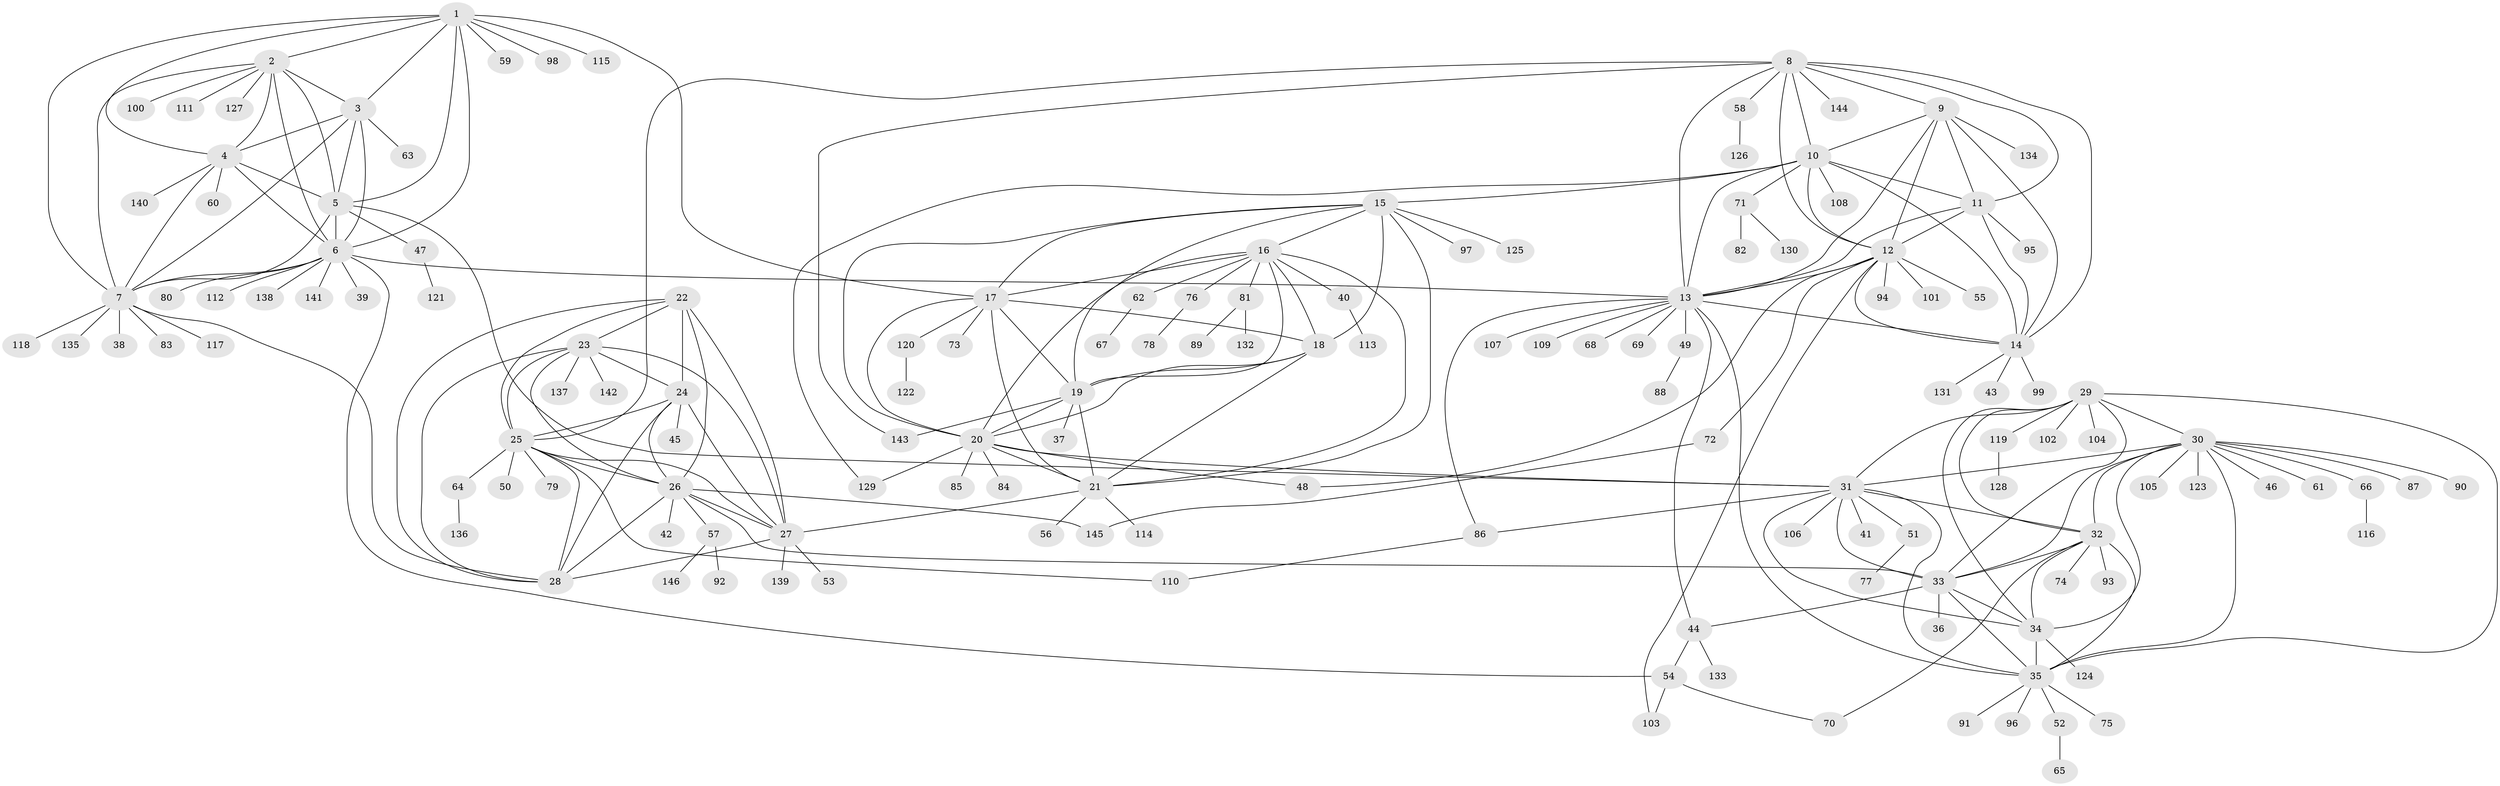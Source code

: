 // Generated by graph-tools (version 1.1) at 2025/26/03/09/25 03:26:42]
// undirected, 146 vertices, 236 edges
graph export_dot {
graph [start="1"]
  node [color=gray90,style=filled];
  1;
  2;
  3;
  4;
  5;
  6;
  7;
  8;
  9;
  10;
  11;
  12;
  13;
  14;
  15;
  16;
  17;
  18;
  19;
  20;
  21;
  22;
  23;
  24;
  25;
  26;
  27;
  28;
  29;
  30;
  31;
  32;
  33;
  34;
  35;
  36;
  37;
  38;
  39;
  40;
  41;
  42;
  43;
  44;
  45;
  46;
  47;
  48;
  49;
  50;
  51;
  52;
  53;
  54;
  55;
  56;
  57;
  58;
  59;
  60;
  61;
  62;
  63;
  64;
  65;
  66;
  67;
  68;
  69;
  70;
  71;
  72;
  73;
  74;
  75;
  76;
  77;
  78;
  79;
  80;
  81;
  82;
  83;
  84;
  85;
  86;
  87;
  88;
  89;
  90;
  91;
  92;
  93;
  94;
  95;
  96;
  97;
  98;
  99;
  100;
  101;
  102;
  103;
  104;
  105;
  106;
  107;
  108;
  109;
  110;
  111;
  112;
  113;
  114;
  115;
  116;
  117;
  118;
  119;
  120;
  121;
  122;
  123;
  124;
  125;
  126;
  127;
  128;
  129;
  130;
  131;
  132;
  133;
  134;
  135;
  136;
  137;
  138;
  139;
  140;
  141;
  142;
  143;
  144;
  145;
  146;
  1 -- 2;
  1 -- 3;
  1 -- 4;
  1 -- 5;
  1 -- 6;
  1 -- 7;
  1 -- 17;
  1 -- 59;
  1 -- 98;
  1 -- 115;
  2 -- 3;
  2 -- 4;
  2 -- 5;
  2 -- 6;
  2 -- 7;
  2 -- 100;
  2 -- 111;
  2 -- 127;
  3 -- 4;
  3 -- 5;
  3 -- 6;
  3 -- 7;
  3 -- 63;
  4 -- 5;
  4 -- 6;
  4 -- 7;
  4 -- 60;
  4 -- 140;
  5 -- 6;
  5 -- 7;
  5 -- 31;
  5 -- 47;
  6 -- 7;
  6 -- 13;
  6 -- 39;
  6 -- 54;
  6 -- 80;
  6 -- 112;
  6 -- 138;
  6 -- 141;
  7 -- 28;
  7 -- 38;
  7 -- 83;
  7 -- 117;
  7 -- 118;
  7 -- 135;
  8 -- 9;
  8 -- 10;
  8 -- 11;
  8 -- 12;
  8 -- 13;
  8 -- 14;
  8 -- 25;
  8 -- 58;
  8 -- 143;
  8 -- 144;
  9 -- 10;
  9 -- 11;
  9 -- 12;
  9 -- 13;
  9 -- 14;
  9 -- 134;
  10 -- 11;
  10 -- 12;
  10 -- 13;
  10 -- 14;
  10 -- 15;
  10 -- 71;
  10 -- 108;
  10 -- 129;
  11 -- 12;
  11 -- 13;
  11 -- 14;
  11 -- 95;
  12 -- 13;
  12 -- 14;
  12 -- 48;
  12 -- 55;
  12 -- 72;
  12 -- 94;
  12 -- 101;
  12 -- 103;
  13 -- 14;
  13 -- 35;
  13 -- 44;
  13 -- 49;
  13 -- 68;
  13 -- 69;
  13 -- 86;
  13 -- 107;
  13 -- 109;
  14 -- 43;
  14 -- 99;
  14 -- 131;
  15 -- 16;
  15 -- 17;
  15 -- 18;
  15 -- 19;
  15 -- 20;
  15 -- 21;
  15 -- 97;
  15 -- 125;
  16 -- 17;
  16 -- 18;
  16 -- 19;
  16 -- 20;
  16 -- 21;
  16 -- 40;
  16 -- 62;
  16 -- 76;
  16 -- 81;
  17 -- 18;
  17 -- 19;
  17 -- 20;
  17 -- 21;
  17 -- 73;
  17 -- 120;
  18 -- 19;
  18 -- 20;
  18 -- 21;
  19 -- 20;
  19 -- 21;
  19 -- 37;
  19 -- 143;
  20 -- 21;
  20 -- 31;
  20 -- 48;
  20 -- 84;
  20 -- 85;
  20 -- 129;
  21 -- 27;
  21 -- 56;
  21 -- 114;
  22 -- 23;
  22 -- 24;
  22 -- 25;
  22 -- 26;
  22 -- 27;
  22 -- 28;
  23 -- 24;
  23 -- 25;
  23 -- 26;
  23 -- 27;
  23 -- 28;
  23 -- 137;
  23 -- 142;
  24 -- 25;
  24 -- 26;
  24 -- 27;
  24 -- 28;
  24 -- 45;
  25 -- 26;
  25 -- 27;
  25 -- 28;
  25 -- 50;
  25 -- 64;
  25 -- 79;
  25 -- 110;
  26 -- 27;
  26 -- 28;
  26 -- 33;
  26 -- 42;
  26 -- 57;
  26 -- 145;
  27 -- 28;
  27 -- 53;
  27 -- 139;
  29 -- 30;
  29 -- 31;
  29 -- 32;
  29 -- 33;
  29 -- 34;
  29 -- 35;
  29 -- 102;
  29 -- 104;
  29 -- 119;
  30 -- 31;
  30 -- 32;
  30 -- 33;
  30 -- 34;
  30 -- 35;
  30 -- 46;
  30 -- 61;
  30 -- 66;
  30 -- 87;
  30 -- 90;
  30 -- 105;
  30 -- 123;
  31 -- 32;
  31 -- 33;
  31 -- 34;
  31 -- 35;
  31 -- 41;
  31 -- 51;
  31 -- 86;
  31 -- 106;
  32 -- 33;
  32 -- 34;
  32 -- 35;
  32 -- 70;
  32 -- 74;
  32 -- 93;
  33 -- 34;
  33 -- 35;
  33 -- 36;
  33 -- 44;
  34 -- 35;
  34 -- 124;
  35 -- 52;
  35 -- 75;
  35 -- 91;
  35 -- 96;
  40 -- 113;
  44 -- 54;
  44 -- 133;
  47 -- 121;
  49 -- 88;
  51 -- 77;
  52 -- 65;
  54 -- 70;
  54 -- 103;
  57 -- 92;
  57 -- 146;
  58 -- 126;
  62 -- 67;
  64 -- 136;
  66 -- 116;
  71 -- 82;
  71 -- 130;
  72 -- 145;
  76 -- 78;
  81 -- 89;
  81 -- 132;
  86 -- 110;
  119 -- 128;
  120 -- 122;
}
